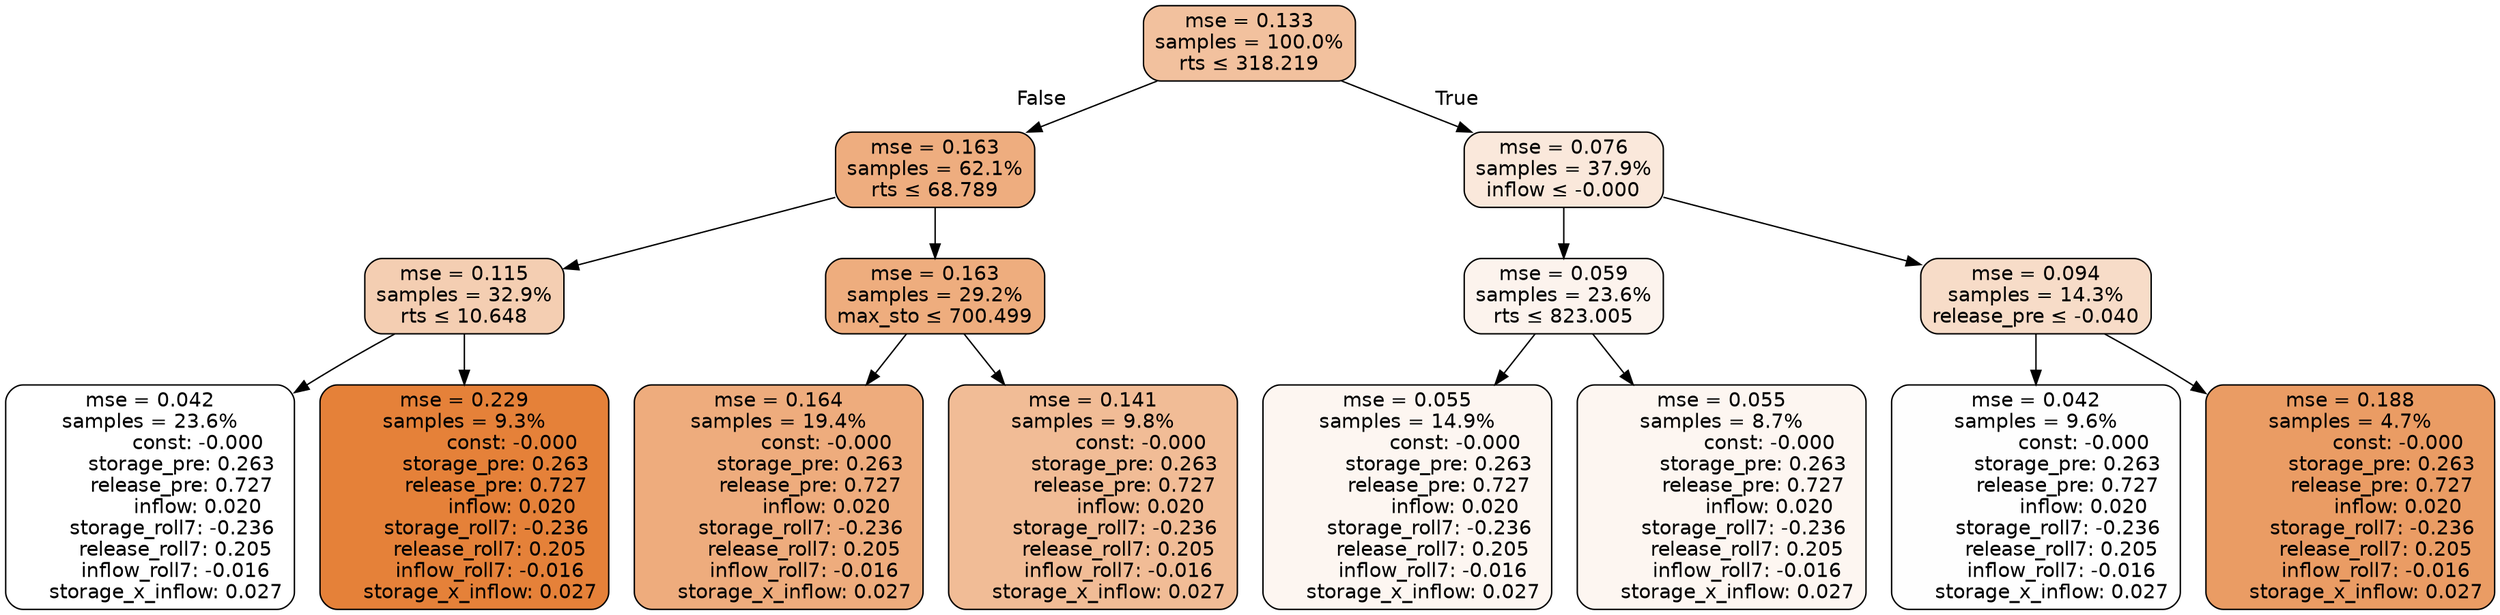 digraph tree {
node [shape=rectangle, style="filled, rounded", color="black", fontname=helvetica] ;
edge [fontname=helvetica] ;
	"0" [label="mse = 0.133
samples = 100.0%
rts &le; 318.219", fillcolor="#f2c19e"]
	"1" [label="mse = 0.163
samples = 62.1%
rts &le; 68.789", fillcolor="#eead7f"]
	"2" [label="mse = 0.115
samples = 32.9%
rts &le; 10.648", fillcolor="#f4ceb2"]
	"3" [label="mse = 0.042
samples = 23.6%
               const: -0.000
          storage_pre: 0.263
          release_pre: 0.727
               inflow: 0.020
       storage_roll7: -0.236
        release_roll7: 0.205
        inflow_roll7: -0.016
     storage_x_inflow: 0.027", fillcolor="#ffffff"]
	"4" [label="mse = 0.229
samples = 9.3%
               const: -0.000
          storage_pre: 0.263
          release_pre: 0.727
               inflow: 0.020
       storage_roll7: -0.236
        release_roll7: 0.205
        inflow_roll7: -0.016
     storage_x_inflow: 0.027", fillcolor="#e58139"]
	"5" [label="mse = 0.163
samples = 29.2%
max_sto &le; 700.499", fillcolor="#eead7e"]
	"6" [label="mse = 0.164
samples = 19.4%
               const: -0.000
          storage_pre: 0.263
          release_pre: 0.727
               inflow: 0.020
       storage_roll7: -0.236
        release_roll7: 0.205
        inflow_roll7: -0.016
     storage_x_inflow: 0.027", fillcolor="#eeac7d"]
	"7" [label="mse = 0.141
samples = 9.8%
               const: -0.000
          storage_pre: 0.263
          release_pre: 0.727
               inflow: 0.020
       storage_roll7: -0.236
        release_roll7: 0.205
        inflow_roll7: -0.016
     storage_x_inflow: 0.027", fillcolor="#f1bc96"]
	"8" [label="mse = 0.076
samples = 37.9%
inflow &le; -0.000", fillcolor="#fae8db"]
	"9" [label="mse = 0.059
samples = 23.6%
rts &le; 823.005", fillcolor="#fcf3ed"]
	"10" [label="mse = 0.055
samples = 14.9%
               const: -0.000
          storage_pre: 0.263
          release_pre: 0.727
               inflow: 0.020
       storage_roll7: -0.236
        release_roll7: 0.205
        inflow_roll7: -0.016
     storage_x_inflow: 0.027", fillcolor="#fdf6f1"]
	"11" [label="mse = 0.055
samples = 8.7%
               const: -0.000
          storage_pre: 0.263
          release_pre: 0.727
               inflow: 0.020
       storage_roll7: -0.236
        release_roll7: 0.205
        inflow_roll7: -0.016
     storage_x_inflow: 0.027", fillcolor="#fdf6f1"]
	"12" [label="mse = 0.094
samples = 14.3%
release_pre &le; -0.040", fillcolor="#f7dcc8"]
	"13" [label="mse = 0.042
samples = 9.6%
               const: -0.000
          storage_pre: 0.263
          release_pre: 0.727
               inflow: 0.020
       storage_roll7: -0.236
        release_roll7: 0.205
        inflow_roll7: -0.016
     storage_x_inflow: 0.027", fillcolor="#fefefe"]
	"14" [label="mse = 0.188
samples = 4.7%
               const: -0.000
          storage_pre: 0.263
          release_pre: 0.727
               inflow: 0.020
       storage_roll7: -0.236
        release_roll7: 0.205
        inflow_roll7: -0.016
     storage_x_inflow: 0.027", fillcolor="#ea9c64"]

	"0" -> "1" [labeldistance=2.5, labelangle=45, headlabel="False"]
	"1" -> "2"
	"2" -> "3"
	"2" -> "4"
	"1" -> "5"
	"5" -> "6"
	"5" -> "7"
	"0" -> "8" [labeldistance=2.5, labelangle=-45, headlabel="True"]
	"8" -> "9"
	"9" -> "10"
	"9" -> "11"
	"8" -> "12"
	"12" -> "13"
	"12" -> "14"
}